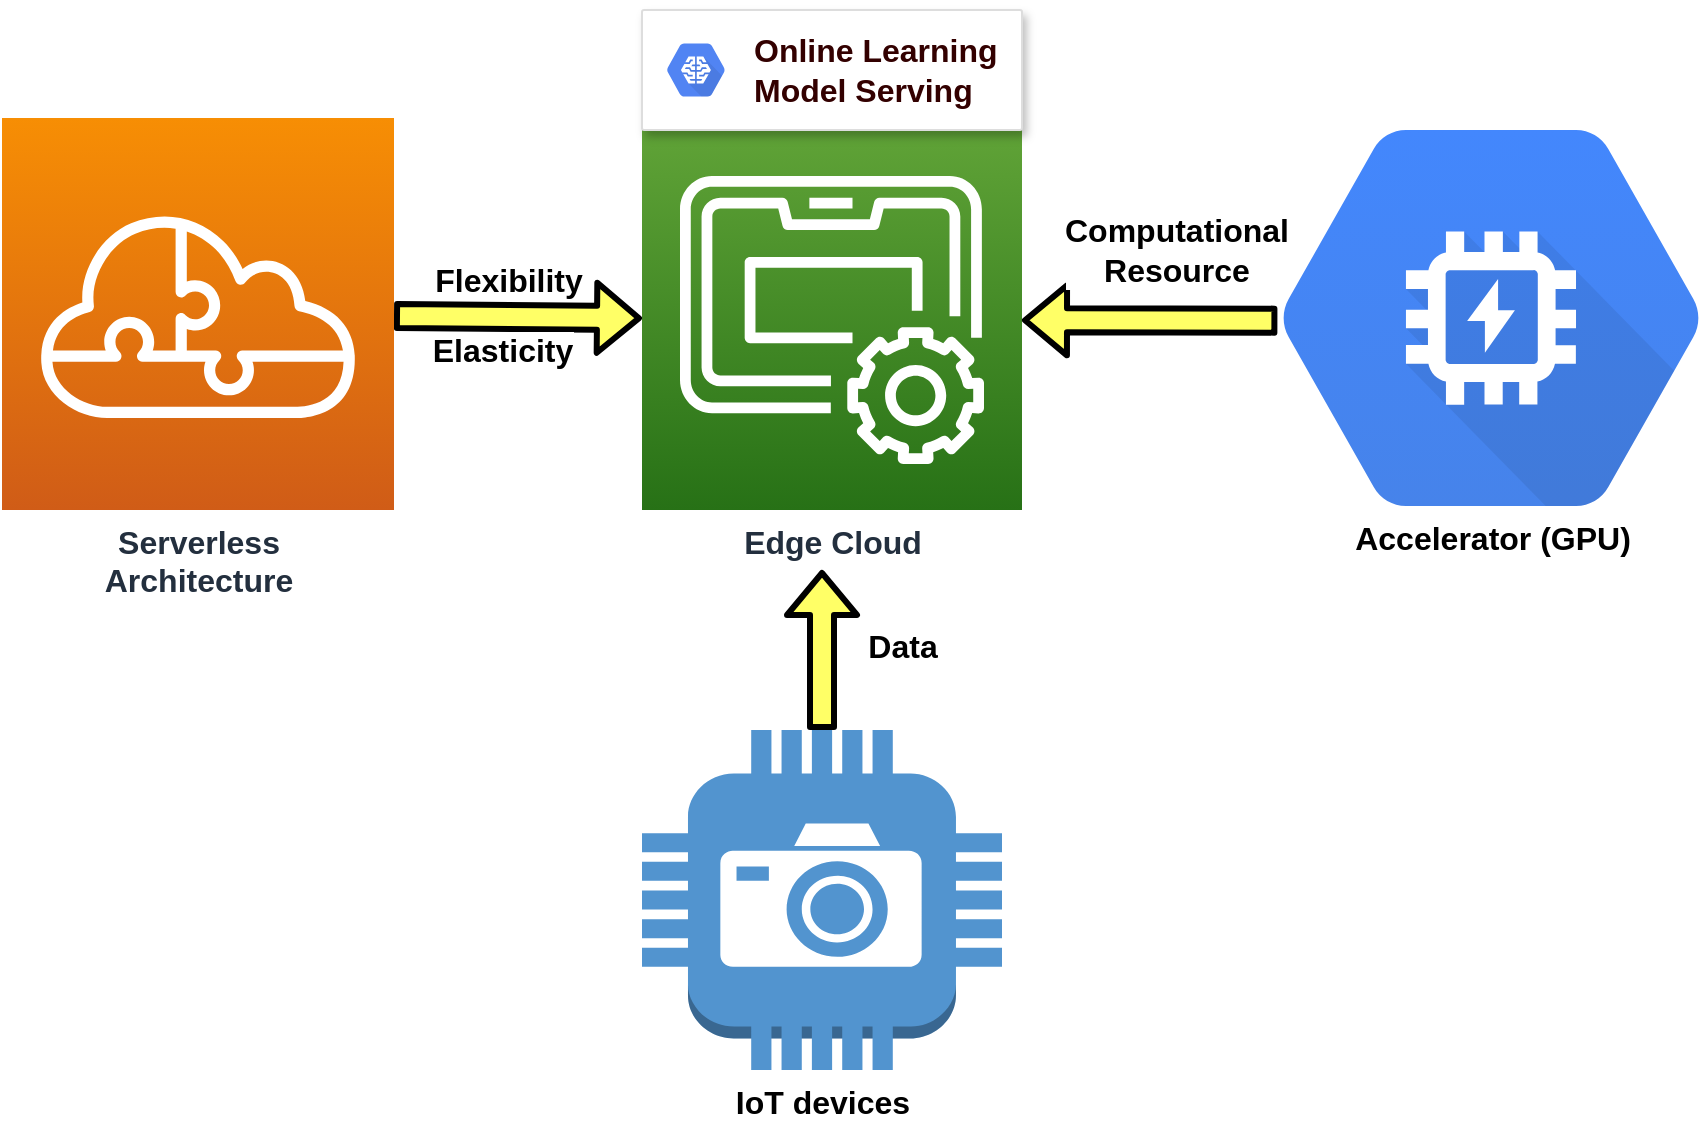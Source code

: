<mxfile version="12.3.3" type="device" pages="1"><diagram id="LDNRFF2KS80VTfPepBn0" name="Page-1"><mxGraphModel dx="946" dy="1691" grid="1" gridSize="10" guides="1" tooltips="1" connect="1" arrows="1" fold="1" page="1" pageScale="1" pageWidth="850" pageHeight="1100" math="0" shadow="0"><root><mxCell id="0"/><mxCell id="1" parent="0"/><mxCell id="--SkcBIf0cNXVAo7_My6-2" value="&lt;font style=&quot;font-size: 16px&quot;&gt;&lt;b&gt;Edge Cloud&lt;/b&gt;&lt;/font&gt;" style="outlineConnect=0;fontColor=#232F3E;gradientColor=#60A337;gradientDirection=north;fillColor=#277116;strokeColor=#ffffff;dashed=0;verticalLabelPosition=bottom;verticalAlign=top;align=center;html=1;fontSize=12;fontStyle=0;aspect=fixed;shape=mxgraph.aws4.resourceIcon;resIcon=mxgraph.aws4.snowball_edge;" parent="1" vertex="1"><mxGeometry x="330" y="-40" width="190" height="190" as="geometry"/></mxCell><mxCell id="--SkcBIf0cNXVAo7_My6-3" value="" style="strokeColor=#dddddd;shadow=1;strokeWidth=1;rounded=1;absoluteArcSize=1;arcSize=2;" parent="1" vertex="1"><mxGeometry x="330" y="-100" width="190" height="60" as="geometry"/></mxCell><mxCell id="--SkcBIf0cNXVAo7_My6-4" value="&lt;font style=&quot;font-size: 16px&quot; color=&quot;#330000&quot;&gt;&lt;b&gt;Online Learning&lt;br&gt;Model Serving&lt;/b&gt;&lt;br&gt;&lt;/font&gt;" style="dashed=0;connectable=0;html=1;fillColor=#5184F3;strokeColor=none;shape=mxgraph.gcp2.hexIcon;prIcon=cloud_machine_learning;part=1;labelPosition=right;verticalLabelPosition=middle;align=left;verticalAlign=middle;spacingLeft=5;fontColor=#999999;fontSize=12;" parent="--SkcBIf0cNXVAo7_My6-3" vertex="1"><mxGeometry y="0.5" width="44" height="39" relative="1" as="geometry"><mxPoint x="5" y="-19.5" as="offset"/></mxGeometry></mxCell><mxCell id="--SkcBIf0cNXVAo7_My6-5" value="" style="shape=flexArrow;endArrow=classic;html=1;fillColor=#FFFF66;strokeWidth=3;" parent="1" source="b3ys8AUlnKxWbG2g5JvY-1" target="--SkcBIf0cNXVAo7_My6-2" edge="1"><mxGeometry width="50" height="50" relative="1" as="geometry"><mxPoint x="200" y="55" as="sourcePoint"/><mxPoint x="-200" y="240" as="targetPoint"/></mxGeometry></mxCell><mxCell id="--SkcBIf0cNXVAo7_My6-6" value="&lt;font style=&quot;font-size: 16px&quot;&gt;&lt;b&gt;Flexibility&lt;/b&gt;&lt;/font&gt;" style="text;html=1;align=center;verticalAlign=middle;resizable=0;points=[];;labelBackgroundColor=#ffffff;" parent="--SkcBIf0cNXVAo7_My6-5" vertex="1" connectable="0"><mxGeometry x="0.133" y="-2" relative="1" as="geometry"><mxPoint x="-13" y="-20.5" as="offset"/></mxGeometry></mxCell><mxCell id="--SkcBIf0cNXVAo7_My6-17" value="&lt;font style=&quot;font-size: 16px&quot;&gt;&lt;b&gt;Elasticity&lt;/b&gt;&lt;/font&gt;" style="text;html=1;align=center;verticalAlign=middle;resizable=0;points=[];;labelBackgroundColor=#ffffff;" parent="--SkcBIf0cNXVAo7_My6-5" vertex="1" connectable="0"><mxGeometry x="0.123" y="-4" relative="1" as="geometry"><mxPoint x="-16" y="12.5" as="offset"/></mxGeometry></mxCell><mxCell id="--SkcBIf0cNXVAo7_My6-7" value="&lt;font style=&quot;font-size: 16px&quot;&gt;&lt;b&gt;Accelerator (GPU)&lt;/b&gt;&lt;/font&gt;" style="shape=mxgraph.gcp.compute.gpu;html=1;fillColor=#4387FD;gradientColor=#4683EA;strokeColor=none;verticalLabelPosition=bottom;verticalAlign=top;align=center;" parent="1" vertex="1"><mxGeometry x="650" y="-40" width="209" height="188" as="geometry"/></mxCell><mxCell id="--SkcBIf0cNXVAo7_My6-9" value="" style="shape=flexArrow;endArrow=classic;html=1;fillColor=#FFFF66;strokeWidth=3;exitX=-0.011;exitY=0.507;exitDx=0;exitDy=0;exitPerimeter=0;" parent="1" source="--SkcBIf0cNXVAo7_My6-7" target="--SkcBIf0cNXVAo7_My6-2" edge="1"><mxGeometry width="50" height="50" relative="1" as="geometry"><mxPoint x="550" y="190" as="sourcePoint"/><mxPoint x="660" y="190" as="targetPoint"/></mxGeometry></mxCell><mxCell id="--SkcBIf0cNXVAo7_My6-10" value="&lt;span style=&quot;font-size: 16px&quot;&gt;&lt;b&gt;Computational &lt;br&gt;Resource&lt;/b&gt;&lt;/span&gt;" style="text;html=1;align=center;verticalAlign=middle;resizable=0;points=[];;labelBackgroundColor=#ffffff;" parent="--SkcBIf0cNXVAo7_My6-9" vertex="1" connectable="0"><mxGeometry x="0.133" y="-2" relative="1" as="geometry"><mxPoint x="21.5" y="-33" as="offset"/></mxGeometry></mxCell><mxCell id="--SkcBIf0cNXVAo7_My6-11" value="&lt;font style=&quot;font-size: 16px&quot;&gt;&lt;b&gt;IoT devices&lt;/b&gt;&lt;/font&gt;" style="outlineConnect=0;dashed=0;verticalLabelPosition=bottom;verticalAlign=top;align=center;html=1;shape=mxgraph.aws3.camera;fillColor=#5294CF;gradientColor=none;" parent="1" vertex="1"><mxGeometry x="330" y="260" width="180" height="170" as="geometry"/></mxCell><mxCell id="--SkcBIf0cNXVAo7_My6-12" value="" style="shape=flexArrow;endArrow=classic;html=1;fillColor=#FFFF66;strokeWidth=3;exitX=0.5;exitY=0;exitDx=0;exitDy=0;exitPerimeter=0;" parent="1" source="--SkcBIf0cNXVAo7_My6-11" edge="1"><mxGeometry width="50" height="50" relative="1" as="geometry"><mxPoint x="677.701" y="300.316" as="sourcePoint"/><mxPoint x="420" y="180" as="targetPoint"/></mxGeometry></mxCell><mxCell id="--SkcBIf0cNXVAo7_My6-13" value="&lt;span style=&quot;font-size: 16px&quot;&gt;&lt;b&gt;Data&lt;/b&gt;&lt;/span&gt;" style="text;html=1;align=center;verticalAlign=middle;resizable=0;points=[];;labelBackgroundColor=#ffffff;" parent="--SkcBIf0cNXVAo7_My6-12" vertex="1" connectable="0"><mxGeometry x="0.133" y="-2" relative="1" as="geometry"><mxPoint x="38" y="3.5" as="offset"/></mxGeometry></mxCell><mxCell id="b3ys8AUlnKxWbG2g5JvY-1" value="&lt;font style=&quot;font-size: 16px&quot;&gt;&lt;b&gt;Serverless &lt;br&gt;Architecture&lt;/b&gt;&lt;/font&gt;" style="outlineConnect=0;fontColor=#232F3E;gradientColor=#F78E04;gradientDirection=north;fillColor=#D05C17;strokeColor=#ffffff;dashed=0;verticalLabelPosition=bottom;verticalAlign=top;align=center;html=1;fontSize=12;fontStyle=0;aspect=fixed;shape=mxgraph.aws4.resourceIcon;resIcon=mxgraph.aws4.serverless_application_repository;" vertex="1" parent="1"><mxGeometry x="10" y="-46" width="196" height="196" as="geometry"/></mxCell></root></mxGraphModel></diagram></mxfile>